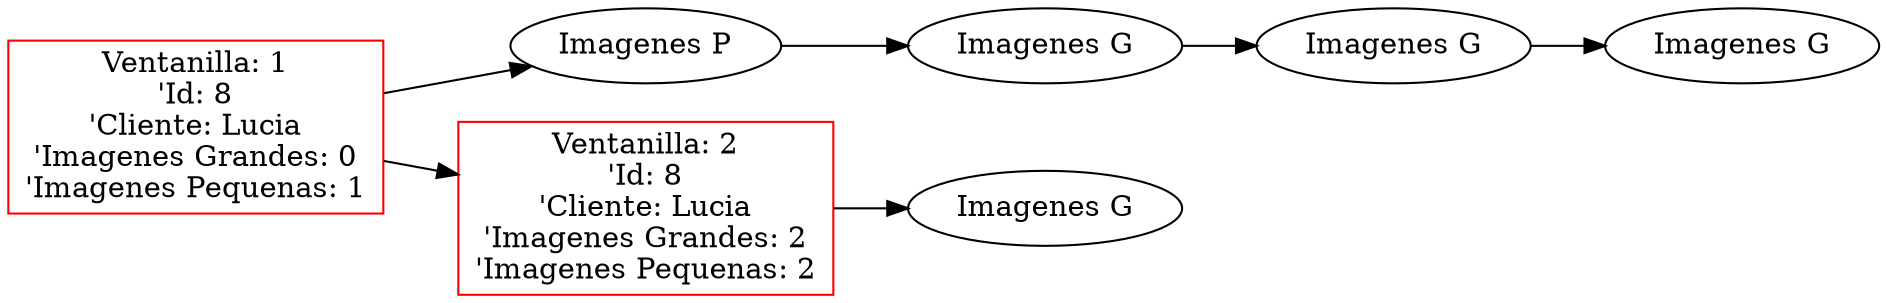  digraph G {
 rankdir=LR;
 node0 [label="Ventanilla: 1\n'Id: 8\n'Cliente: Lucia\n'Imagenes Grandes: 0\n'Imagenes Pequenas: 1", color="red", shape="rectangle"];
 element00 [label="Imagenes P", shape="ellipse"];
 node0 -> element00 [dir="forward"];
 element00 -> element01 [dir="forward"];
 element01 [label="Imagenes G", shape="ellipse"];
 element01 -> element02 [dir="forward"];
 element02 [label="Imagenes G", shape="ellipse"];
 element02 -> element03 [dir="forward"];
 element03 [label="Imagenes G", shape="ellipse"];
 node1 [label="Ventanilla: 2\n'Id: 8\n'Cliente: Lucia\n'Imagenes Grandes: 2\n'Imagenes Pequenas: 2", color="red", shape="rectangle"];
 element10 [label="Imagenes G", shape="ellipse"];
 node1 -> element10 [dir="forward"];
 node0 -> node1 [dir="forward"];
 }
